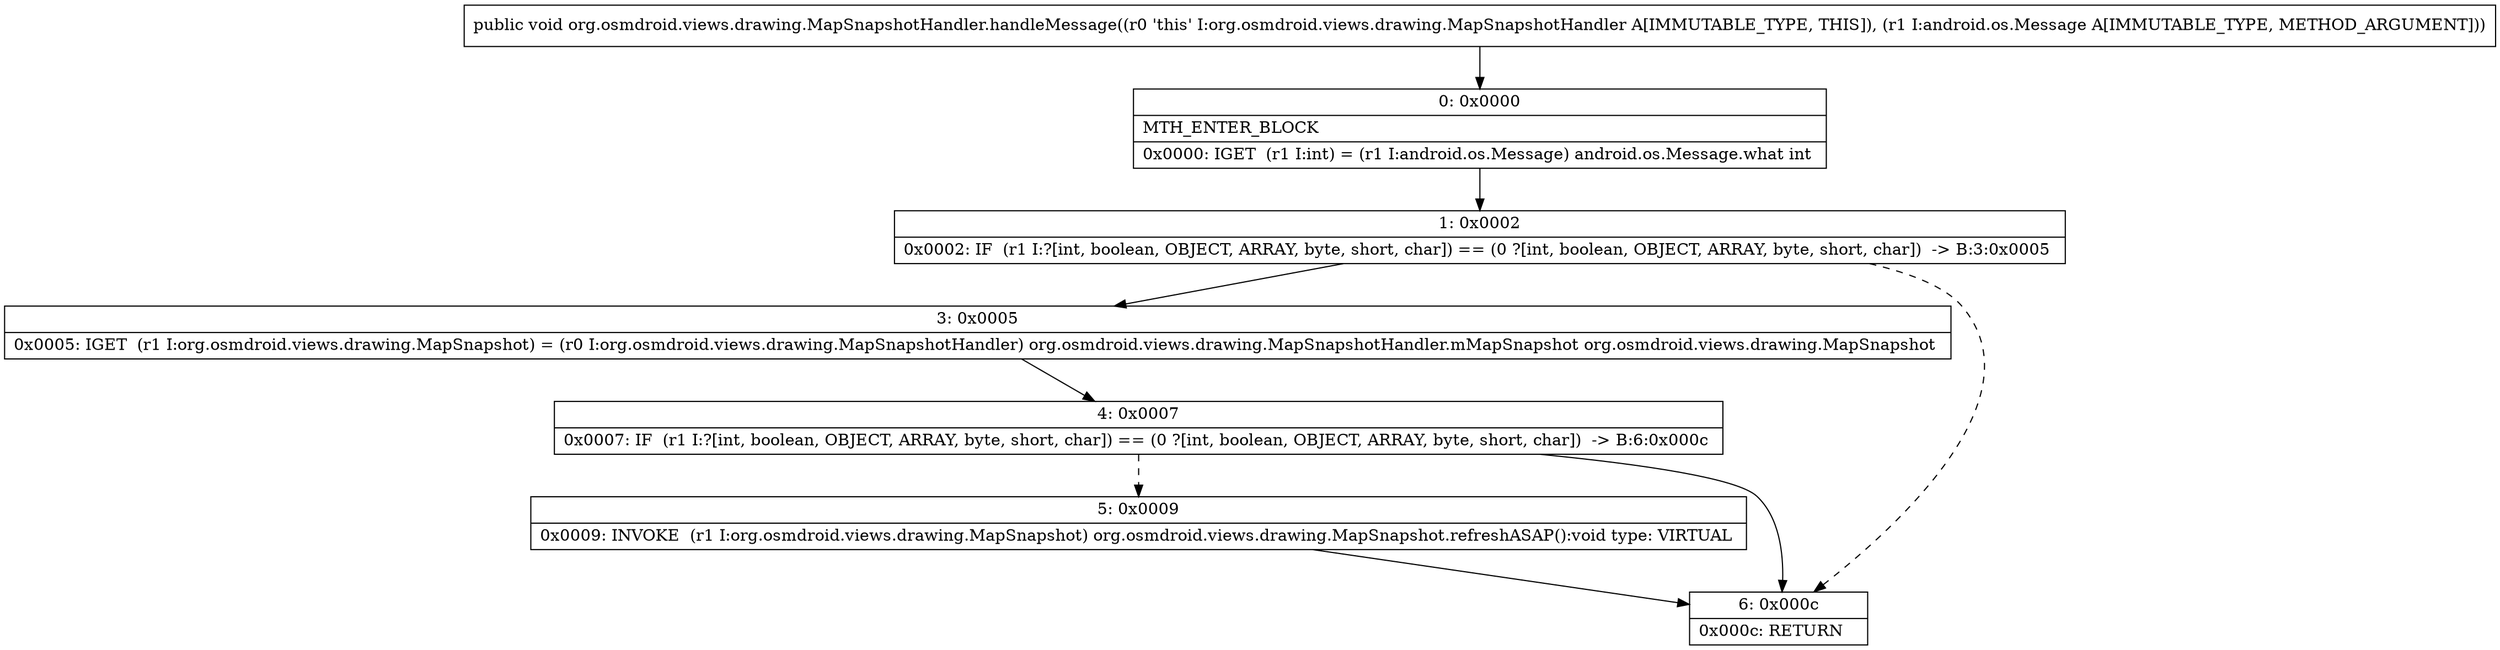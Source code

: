digraph "CFG fororg.osmdroid.views.drawing.MapSnapshotHandler.handleMessage(Landroid\/os\/Message;)V" {
Node_0 [shape=record,label="{0\:\ 0x0000|MTH_ENTER_BLOCK\l|0x0000: IGET  (r1 I:int) = (r1 I:android.os.Message) android.os.Message.what int \l}"];
Node_1 [shape=record,label="{1\:\ 0x0002|0x0002: IF  (r1 I:?[int, boolean, OBJECT, ARRAY, byte, short, char]) == (0 ?[int, boolean, OBJECT, ARRAY, byte, short, char])  \-\> B:3:0x0005 \l}"];
Node_3 [shape=record,label="{3\:\ 0x0005|0x0005: IGET  (r1 I:org.osmdroid.views.drawing.MapSnapshot) = (r0 I:org.osmdroid.views.drawing.MapSnapshotHandler) org.osmdroid.views.drawing.MapSnapshotHandler.mMapSnapshot org.osmdroid.views.drawing.MapSnapshot \l}"];
Node_4 [shape=record,label="{4\:\ 0x0007|0x0007: IF  (r1 I:?[int, boolean, OBJECT, ARRAY, byte, short, char]) == (0 ?[int, boolean, OBJECT, ARRAY, byte, short, char])  \-\> B:6:0x000c \l}"];
Node_5 [shape=record,label="{5\:\ 0x0009|0x0009: INVOKE  (r1 I:org.osmdroid.views.drawing.MapSnapshot) org.osmdroid.views.drawing.MapSnapshot.refreshASAP():void type: VIRTUAL \l}"];
Node_6 [shape=record,label="{6\:\ 0x000c|0x000c: RETURN   \l}"];
MethodNode[shape=record,label="{public void org.osmdroid.views.drawing.MapSnapshotHandler.handleMessage((r0 'this' I:org.osmdroid.views.drawing.MapSnapshotHandler A[IMMUTABLE_TYPE, THIS]), (r1 I:android.os.Message A[IMMUTABLE_TYPE, METHOD_ARGUMENT])) }"];
MethodNode -> Node_0;
Node_0 -> Node_1;
Node_1 -> Node_3;
Node_1 -> Node_6[style=dashed];
Node_3 -> Node_4;
Node_4 -> Node_5[style=dashed];
Node_4 -> Node_6;
Node_5 -> Node_6;
}

